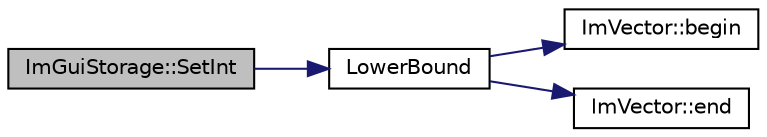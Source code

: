 digraph "ImGuiStorage::SetInt"
{
 // INTERACTIVE_SVG=YES
  edge [fontname="Helvetica",fontsize="10",labelfontname="Helvetica",labelfontsize="10"];
  node [fontname="Helvetica",fontsize="10",shape=record];
  rankdir="LR";
  Node1 [label="ImGuiStorage::SetInt",height=0.2,width=0.4,color="black", fillcolor="grey75", style="filled" fontcolor="black"];
  Node1 -> Node2 [color="midnightblue",fontsize="10",style="solid",fontname="Helvetica"];
  Node2 [label="LowerBound",height=0.2,width=0.4,color="black", fillcolor="white", style="filled",URL="$imgui_8cpp.html#acd66bd2b3bc50bcaa25541bb8c40c127"];
  Node2 -> Node3 [color="midnightblue",fontsize="10",style="solid",fontname="Helvetica"];
  Node3 [label="ImVector::begin",height=0.2,width=0.4,color="black", fillcolor="white", style="filled",URL="$class_im_vector.html#a300a8b559cd87a78063046ef81151bce"];
  Node2 -> Node4 [color="midnightblue",fontsize="10",style="solid",fontname="Helvetica"];
  Node4 [label="ImVector::end",height=0.2,width=0.4,color="black", fillcolor="white", style="filled",URL="$class_im_vector.html#a947fbc3b1d8c1997e51ae6caab440379"];
}
